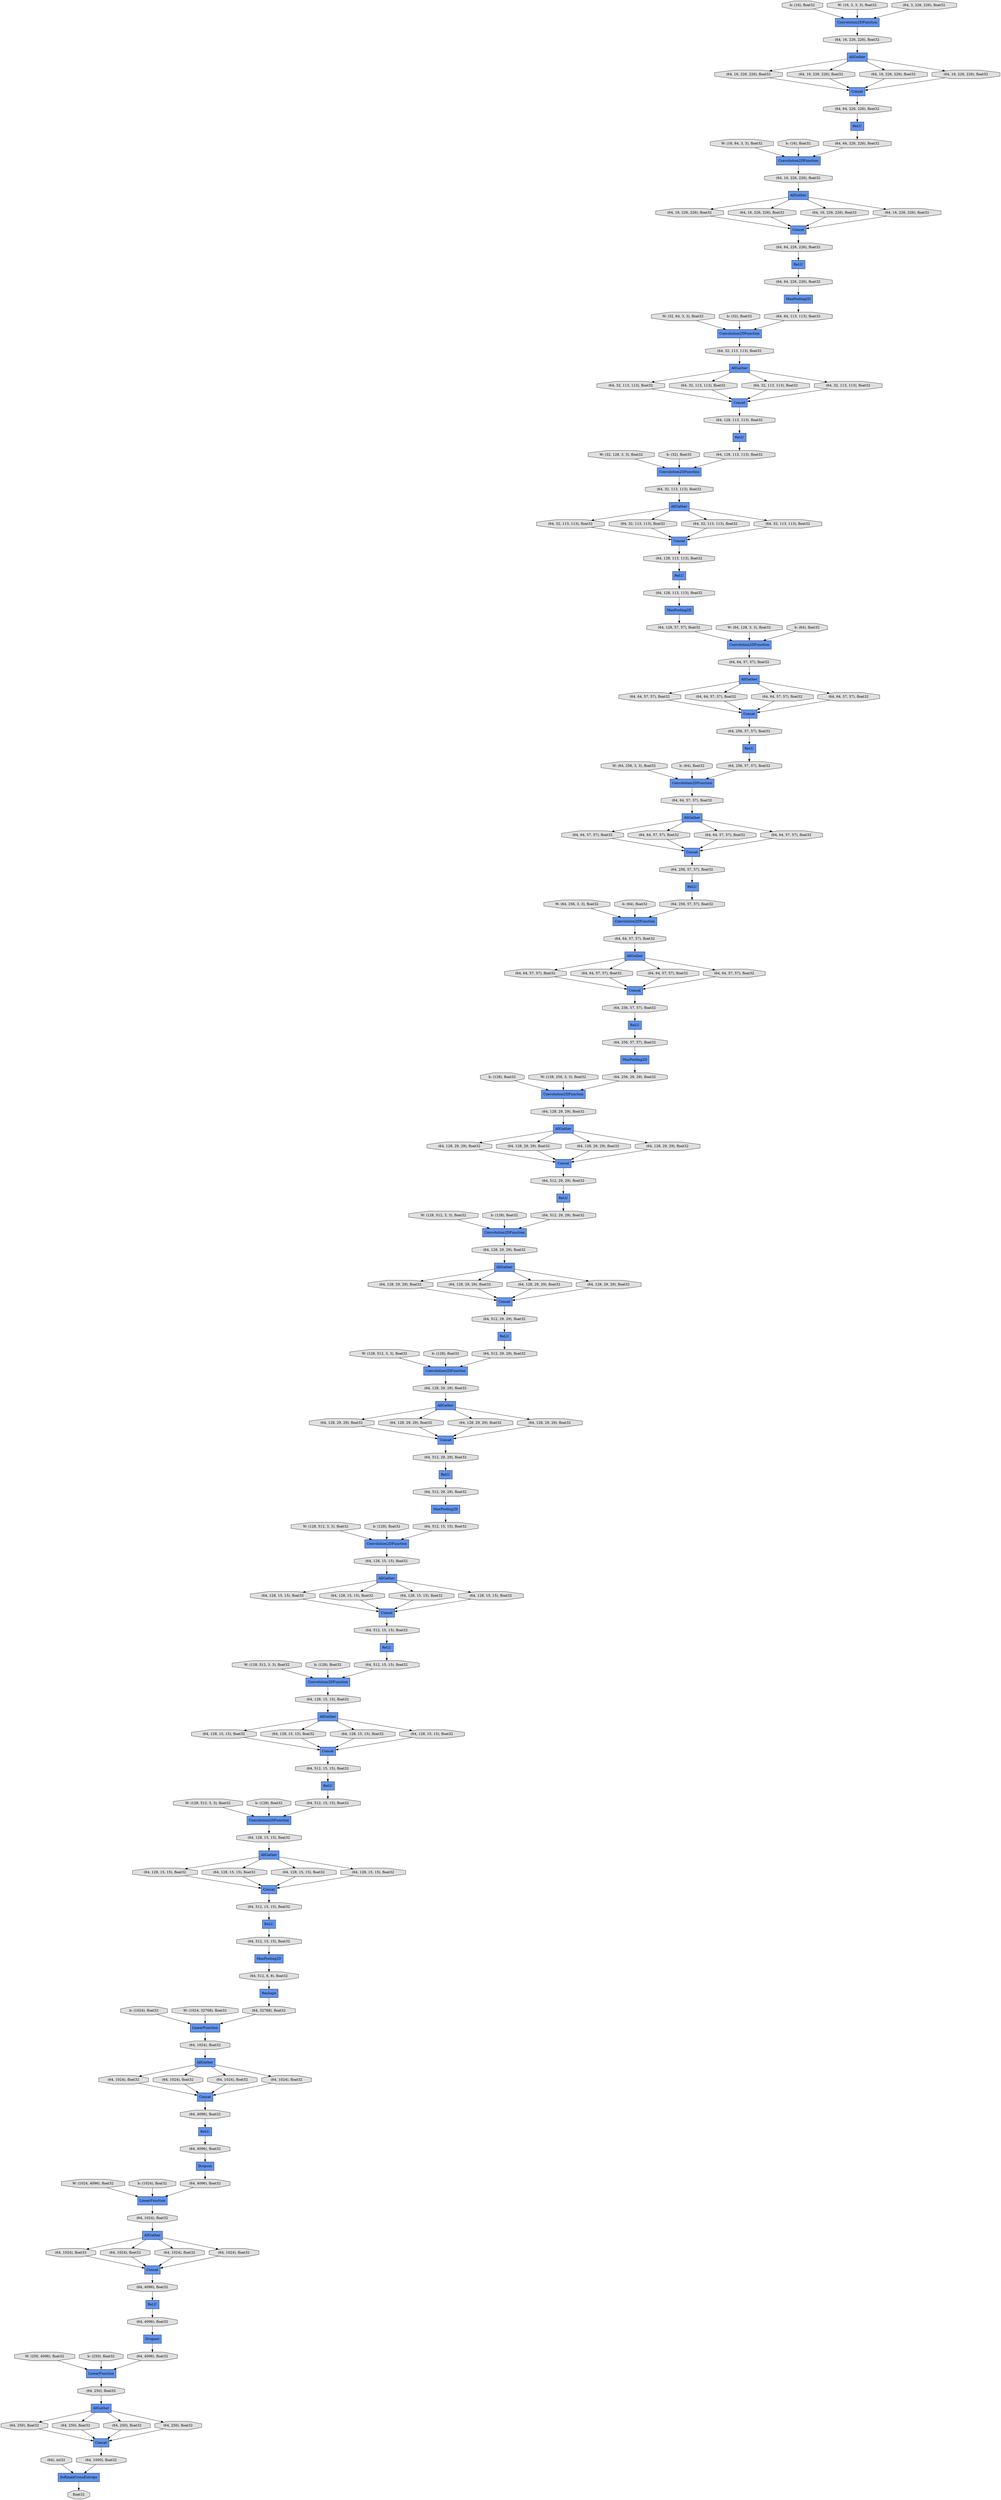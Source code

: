 digraph graphname{rankdir=TB;47280126066896 [label="(64, 64, 57, 57), float32",shape="octagon",fillcolor="#E0E0E0",style="filled"];47280130899920 [label="(64, 16, 226, 226), float32",shape="octagon",fillcolor="#E0E0E0",style="filled"];47280126067024 [label="AllGather",shape="record",fillcolor="#6495ED",style="filled"];47280126067280 [label="Concat",shape="record",fillcolor="#6495ED",style="filled"];47280126067472 [label="(64, 32, 113, 113), float32",shape="octagon",fillcolor="#E0E0E0",style="filled"];47280126067536 [label="Convolution2DFunction",shape="record",fillcolor="#6495ED",style="filled"];47280126067600 [label="(64, 32, 113, 113), float32",shape="octagon",fillcolor="#E0E0E0",style="filled"];47280126067792 [label="ReLU",shape="record",fillcolor="#6495ED",style="filled"];47280126067920 [label="Convolution2DFunction",shape="record",fillcolor="#6495ED",style="filled"];47278246282448 [label="b: (16), float32",shape="octagon",fillcolor="#E0E0E0",style="filled"];47280126068048 [label="(64, 128, 113, 113), float32",shape="octagon",fillcolor="#E0E0E0",style="filled"];47280126068112 [label="(64, 32, 113, 113), float32",shape="octagon",fillcolor="#E0E0E0",style="filled"];47280126038288 [label="Convolution2DFunction",shape="record",fillcolor="#6495ED",style="filled"];47280126068240 [label="(64, 128, 113, 113), float32",shape="octagon",fillcolor="#E0E0E0",style="filled"];47280126068304 [label="(64, 32, 113, 113), float32",shape="octagon",fillcolor="#E0E0E0",style="filled"];47280126068496 [label="Convolution2DFunction",shape="record",fillcolor="#6495ED",style="filled"];47280126068560 [label="ReLU",shape="record",fillcolor="#6495ED",style="filled"];47278277158800 [label="AllGather",shape="record",fillcolor="#6495ED",style="filled"];47280126068944 [label="(64, 256, 57, 57), float32",shape="octagon",fillcolor="#E0E0E0",style="filled"];47280126069008 [label="(64, 256, 57, 57), float32",shape="octagon",fillcolor="#E0E0E0",style="filled"];47280126069072 [label="(64, 128, 57, 57), float32",shape="octagon",fillcolor="#E0E0E0",style="filled"];47280126069136 [label="(64, 64, 57, 57), float32",shape="octagon",fillcolor="#E0E0E0",style="filled"];47280126069328 [label="(64, 64, 57, 57), float32",shape="octagon",fillcolor="#E0E0E0",style="filled"];47280126069456 [label="AllGather",shape="record",fillcolor="#6495ED",style="filled"];47280126069520 [label="Concat",shape="record",fillcolor="#6495ED",style="filled"];47280126069584 [label="Concat",shape="record",fillcolor="#6495ED",style="filled"];47278467699344 [label="W: (32, 64, 3, 3), float32",shape="octagon",fillcolor="#E0E0E0",style="filled"];47280126069648 [label="(64, 32, 113, 113), float32",shape="octagon",fillcolor="#E0E0E0",style="filled"];47280126069776 [label="(64, 64, 57, 57), float32",shape="octagon",fillcolor="#E0E0E0",style="filled"];47280126069840 [label="(64, 32, 113, 113), float32",shape="octagon",fillcolor="#E0E0E0",style="filled"];47280126069968 [label="(64, 64, 57, 57), float32",shape="octagon",fillcolor="#E0E0E0",style="filled"];47280126070160 [label="(64, 128, 113, 113), float32",shape="octagon",fillcolor="#E0E0E0",style="filled"];47278283148688 [label="W: (16, 3, 3, 3), float32",shape="octagon",fillcolor="#E0E0E0",style="filled"];47280126070608 [label="AllGather",shape="record",fillcolor="#6495ED",style="filled"];47280126070672 [label="(64, 64, 57, 57), float32",shape="octagon",fillcolor="#E0E0E0",style="filled"];47278283149264 [label="W: (16, 64, 3, 3), float32",shape="octagon",fillcolor="#E0E0E0",style="filled"];47280131117136 [label="(64, 4096), float32",shape="octagon",fillcolor="#E0E0E0",style="filled"];47280131084368 [label="(64, 128, 29, 29), float32",shape="octagon",fillcolor="#E0E0E0",style="filled"];47280131051600 [label="MaxPooling2D",shape="record",fillcolor="#6495ED",style="filled"];47280131174544 [label="(64, 250), float32",shape="octagon",fillcolor="#E0E0E0",style="filled"];47280131117200 [label="Reshape",shape="record",fillcolor="#6495ED",style="filled"];47280131084432 [label="AllGather",shape="record",fillcolor="#6495ED",style="filled"];47280131051664 [label="(64, 64, 57, 57), float32",shape="octagon",fillcolor="#E0E0E0",style="filled"];47280131084496 [label="(64, 512, 15, 15), float32",shape="octagon",fillcolor="#E0E0E0",style="filled"];47278467723472 [label="b: (128), float32",shape="octagon",fillcolor="#E0E0E0",style="filled"];47278271459600 [label="SoftmaxCrossEntropy",shape="record",fillcolor="#6495ED",style="filled"];47280131117328 [label="(64, 512, 15, 15), float32",shape="octagon",fillcolor="#E0E0E0",style="filled"];47280131084560 [label="(64, 128, 29, 29), float32",shape="octagon",fillcolor="#E0E0E0",style="filled"];47280131051792 [label="(64, 256, 57, 57), float32",shape="octagon",fillcolor="#E0E0E0",style="filled"];47280131117392 [label="ReLU",shape="record",fillcolor="#6495ED",style="filled"];47278467805520 [label="b: (1024), float32",shape="octagon",fillcolor="#E0E0E0",style="filled"];47280131084624 [label="(64, 512, 29, 29), float32",shape="octagon",fillcolor="#E0E0E0",style="filled"];47280131051856 [label="(64, 64, 57, 57), float32",shape="octagon",fillcolor="#E0E0E0",style="filled"];47280131174800 [label="(64, 250), float32",shape="octagon",fillcolor="#E0E0E0",style="filled"];47280131117456 [label="Concat",shape="record",fillcolor="#6495ED",style="filled"];47280131051920 [label="(64, 64, 57, 57), float32",shape="octagon",fillcolor="#E0E0E0",style="filled"];47280126103952 [label="(64, 64, 226, 226), float32",shape="octagon",fillcolor="#E0E0E0",style="filled"];47280131117520 [label="(64, 512, 8, 8), float32",shape="octagon",fillcolor="#E0E0E0",style="filled"];47278467699024 [label="b: (16), float32",shape="octagon",fillcolor="#E0E0E0",style="filled"];47280131117584 [label="(64, 32768), float32",shape="octagon",fillcolor="#E0E0E0",style="filled"];47280131084816 [label="(64, 128, 29, 29), float32",shape="octagon",fillcolor="#E0E0E0",style="filled"];47278467723792 [label="W: (128, 512, 3, 3), float32",shape="octagon",fillcolor="#E0E0E0",style="filled"];47280131052048 [label="(64, 256, 57, 57), float32",shape="octagon",fillcolor="#E0E0E0",style="filled"];47280131117648 [label="(64, 4096), float32",shape="octagon",fillcolor="#E0E0E0",style="filled"];47280131052112 [label="(64, 256, 57, 57), float32",shape="octagon",fillcolor="#E0E0E0",style="filled"];47280126104080 [label="(64, 16, 226, 226), float32",shape="octagon",fillcolor="#E0E0E0",style="filled"];47280131117712 [label="(64, 1024), float32",shape="octagon",fillcolor="#E0E0E0",style="filled"];47280131084944 [label="(64, 512, 29, 29), float32",shape="octagon",fillcolor="#E0E0E0",style="filled"];47280131052176 [label="ReLU",shape="record",fillcolor="#6495ED",style="filled"];47280126104208 [label="Concat",shape="record",fillcolor="#6495ED",style="filled"];47278467805904 [label="W: (1024, 4096), float32",shape="octagon",fillcolor="#E0E0E0",style="filled"];47278267560656 [label="AllGather",shape="record",fillcolor="#6495ED",style="filled"];47280131085008 [label="Concat",shape="record",fillcolor="#6495ED",style="filled"];47280131055504 [label="MaxPooling2D",shape="record",fillcolor="#6495ED",style="filled"];47280131175184 [label="(64, 1000), float32",shape="octagon",fillcolor="#E0E0E0",style="filled"];47280131085072 [label="(64, 512, 15, 15), float32",shape="octagon",fillcolor="#E0E0E0",style="filled"];47280131052240 [label="(64, 256, 29, 29), float32",shape="octagon",fillcolor="#E0E0E0",style="filled"];47280131052304 [label="(64, 64, 57, 57), float32",shape="octagon",fillcolor="#E0E0E0",style="filled"];47280131052368 [label="Convolution2DFunction",shape="record",fillcolor="#6495ED",style="filled"];47280126104272 [label="(64, 32, 113, 113), float32",shape="octagon",fillcolor="#E0E0E0",style="filled"];47280126038864 [label="(64, 16, 226, 226), float32",shape="octagon",fillcolor="#E0E0E0",style="filled"];47280131117968 [label="(64, 1024), float32",shape="octagon",fillcolor="#E0E0E0",style="filled"];47280131085200 [label="(64, 128, 29, 29), float32",shape="octagon",fillcolor="#E0E0E0",style="filled"];47278467724176 [label="b: (128), float32",shape="octagon",fillcolor="#E0E0E0",style="filled"];47280131052432 [label="(64, 64, 57, 57), float32",shape="octagon",fillcolor="#E0E0E0",style="filled"];47280131052496 [label="(64, 64, 57, 57), float32",shape="octagon",fillcolor="#E0E0E0",style="filled"];47280126104464 [label="MaxPooling2D",shape="record",fillcolor="#6495ED",style="filled"];47278467699664 [label="b: (32), float32",shape="octagon",fillcolor="#E0E0E0",style="filled"];47280126038992 [label="Convolution2DFunction",shape="record",fillcolor="#6495ED",style="filled"];47280131118096 [label="LinearFunction",shape="record",fillcolor="#6495ED",style="filled"];47278467806224 [label="b: (1024), float32",shape="octagon",fillcolor="#E0E0E0",style="filled"];47280131085328 [label="(64, 128, 29, 29), float32",shape="octagon",fillcolor="#E0E0E0",style="filled"];47280131052560 [label="(64, 64, 57, 57), float32",shape="octagon",fillcolor="#E0E0E0",style="filled"];47280131118160 [label="(64, 1024), float32",shape="octagon",fillcolor="#E0E0E0",style="filled"];47280131085392 [label="(64, 128, 15, 15), float32",shape="octagon",fillcolor="#E0E0E0",style="filled"];47280126104656 [label="ReLU",shape="record",fillcolor="#6495ED",style="filled"];47280131085456 [label="ReLU",shape="record",fillcolor="#6495ED",style="filled"];47278467724496 [label="W: (128, 512, 3, 3), float32",shape="octagon",fillcolor="#E0E0E0",style="filled"];47280126104784 [label="(64, 16, 226, 226), float32",shape="octagon",fillcolor="#E0E0E0",style="filled"];47280130897104 [label="(64, 16, 226, 226), float32",shape="octagon",fillcolor="#E0E0E0",style="filled"];47280131175696 [label="float32",shape="octagon",fillcolor="#E0E0E0",style="filled"];47280131085584 [label="(64, 128, 15, 15), float32",shape="octagon",fillcolor="#E0E0E0",style="filled"];47280131052816 [label="(64, 64, 57, 57), float32",shape="octagon",fillcolor="#E0E0E0",style="filled"];47278467699984 [label="W: (32, 128, 3, 3), float32",shape="octagon",fillcolor="#E0E0E0",style="filled"];47278467806544 [label="W: (250, 4096), float32",shape="octagon",fillcolor="#E0E0E0",style="filled"];47280131085648 [label="(64, 128, 15, 15), float32",shape="octagon",fillcolor="#E0E0E0",style="filled"];47280131052880 [label="Concat",shape="record",fillcolor="#6495ED",style="filled"];47280126104912 [label="AllGather",shape="record",fillcolor="#6495ED",style="filled"];47280131118480 [label="Dropout",shape="record",fillcolor="#6495ED",style="filled"];47280131052944 [label="(64, 256, 57, 57), float32",shape="octagon",fillcolor="#E0E0E0",style="filled"];47280126104976 [label="(64, 32, 113, 113), float32",shape="octagon",fillcolor="#E0E0E0",style="filled"];47280131118544 [label="(64, 1024), float32",shape="octagon",fillcolor="#E0E0E0",style="filled"];47280131053008 [label="AllGather",shape="record",fillcolor="#6495ED",style="filled"];47280126105040 [label="Convolution2DFunction",shape="record",fillcolor="#6495ED",style="filled"];47280131118608 [label="Dropout",shape="record",fillcolor="#6495ED",style="filled"];47280131085840 [label="Convolution2DFunction",shape="record",fillcolor="#6495ED",style="filled"];47280131053072 [label="(64, 512, 29, 29), float32",shape="octagon",fillcolor="#E0E0E0",style="filled"];47280126105104 [label="ReLU",shape="record",fillcolor="#6495ED",style="filled"];47280131085904 [label="(64, 128, 15, 15), float32",shape="octagon",fillcolor="#E0E0E0",style="filled"];47278467724880 [label="b: (128), float32",shape="octagon",fillcolor="#E0E0E0",style="filled"];47278467700304 [label="b: (32), float32",shape="octagon",fillcolor="#E0E0E0",style="filled"];47280131118736 [label="(64, 1024), float32",shape="octagon",fillcolor="#E0E0E0",style="filled"];47280131053200 [label="(64, 128, 29, 29), float32",shape="octagon",fillcolor="#E0E0E0",style="filled"];47278467806928 [label="b: (250), float32",shape="octagon",fillcolor="#E0E0E0",style="filled"];47280131053264 [label="(64, 64, 57, 57), float32",shape="octagon",fillcolor="#E0E0E0",style="filled"];47280126105296 [label="(64, 128, 113, 113), float32",shape="octagon",fillcolor="#E0E0E0",style="filled"];47280131118864 [label="Concat",shape="record",fillcolor="#6495ED",style="filled"];47280131118928 [label="(64, 4096), float32",shape="octagon",fillcolor="#E0E0E0",style="filled"];47280131118992 [label="(64, 4096), float32",shape="octagon",fillcolor="#E0E0E0",style="filled"];47278467725200 [label="W: (128, 512, 3, 3), float32",shape="octagon",fillcolor="#E0E0E0",style="filled"];47280131053456 [label="ReLU",shape="record",fillcolor="#6495ED",style="filled"];47278467700624 [label="W: (64, 128, 3, 3), float32",shape="octagon",fillcolor="#E0E0E0",style="filled"];47280131119056 [label="AllGather",shape="record",fillcolor="#6495ED",style="filled"];47280131086288 [label="(64, 128, 15, 15), float32",shape="octagon",fillcolor="#E0E0E0",style="filled"];47280126105552 [label="(64, 32, 113, 113), float32",shape="octagon",fillcolor="#E0E0E0",style="filled"];47280131086352 [label="(64, 128, 15, 15), float32",shape="octagon",fillcolor="#E0E0E0",style="filled"];47280131053584 [label="(64, 128, 29, 29), float32",shape="octagon",fillcolor="#E0E0E0",style="filled"];47280126105616 [label="(64, 64, 113, 113), float32",shape="octagon",fillcolor="#E0E0E0",style="filled"];47280131053648 [label="(64, 128, 29, 29), float32",shape="octagon",fillcolor="#E0E0E0",style="filled"];47280131119248 [label="(64, 1024), float32",shape="octagon",fillcolor="#E0E0E0",style="filled"];47280131086480 [label="Convolution2DFunction",shape="record",fillcolor="#6495ED",style="filled"];47280131086544 [label="(64, 512, 15, 15), float32",shape="octagon",fillcolor="#E0E0E0",style="filled"];47278467700944 [label="b: (64), float32",shape="octagon",fillcolor="#E0E0E0",style="filled"];47280131086608 [label="Concat",shape="record",fillcolor="#6495ED",style="filled"];47278467725584 [label="b: (128), float32",shape="octagon",fillcolor="#E0E0E0",style="filled"];47280131053840 [label="(64, 512, 29, 29), float32",shape="octagon",fillcolor="#E0E0E0",style="filled"];47280130899856 [label="Convolution2DFunction",shape="record",fillcolor="#6495ED",style="filled"];47280131086672 [label="ReLU",shape="record",fillcolor="#6495ED",style="filled"];47280131053904 [label="(64, 128, 29, 29), float32",shape="octagon",fillcolor="#E0E0E0",style="filled"];47280126105936 [label="(64, 32, 113, 113), float32",shape="octagon",fillcolor="#E0E0E0",style="filled"];47278467946768 [label="ReLU",shape="record",fillcolor="#6495ED",style="filled"];47280131086736 [label="(64, 512, 15, 15), float32",shape="octagon",fillcolor="#E0E0E0",style="filled"];47280131119568 [label="(64, 4096), float32",shape="octagon",fillcolor="#E0E0E0",style="filled"];47280131086800 [label="AllGather",shape="record",fillcolor="#6495ED",style="filled"];47280131119632 [label="ReLU",shape="record",fillcolor="#6495ED",style="filled"];47278467947024 [label="LinearFunction",shape="record",fillcolor="#6495ED",style="filled"];47278467701264 [label="W: (64, 256, 3, 3), float32",shape="octagon",fillcolor="#E0E0E0",style="filled"];47280131086928 [label="(64, 128, 15, 15), float32",shape="octagon",fillcolor="#E0E0E0",style="filled"];47278467725904 [label="W: (128, 512, 3, 3), float32",shape="octagon",fillcolor="#E0E0E0",style="filled"];47280131119760 [label="(64, 1024), float32",shape="octagon",fillcolor="#E0E0E0",style="filled"];47280131086992 [label="(64, 128, 15, 15), float32",shape="octagon",fillcolor="#E0E0E0",style="filled"];47280126040720 [label="AllGather",shape="record",fillcolor="#6495ED",style="filled"];47280131087056 [label="(64, 512, 15, 15), float32",shape="octagon",fillcolor="#E0E0E0",style="filled"];47280131054288 [label="(64, 128, 29, 29), float32",shape="octagon",fillcolor="#E0E0E0",style="filled"];47280130898640 [label="Concat",shape="record",fillcolor="#6495ED",style="filled"];47280126040784 [label="Concat",shape="record",fillcolor="#6495ED",style="filled"];47280131119888 [label="(64, 1024), float32",shape="octagon",fillcolor="#E0E0E0",style="filled"];47280131087120 [label="(64, 128, 15, 15), float32",shape="octagon",fillcolor="#E0E0E0",style="filled"];47280131054352 [label="(64, 128, 29, 29), float32",shape="octagon",fillcolor="#E0E0E0",style="filled"];47280130898704 [label="Concat",shape="record",fillcolor="#6495ED",style="filled"];47280131119952 [label="(64, 1024), float32",shape="octagon",fillcolor="#E0E0E0",style="filled"];47280131087184 [label="(64, 128, 15, 15), float32",shape="octagon",fillcolor="#E0E0E0",style="filled"];47278467701584 [label="b: (64), float32",shape="octagon",fillcolor="#E0E0E0",style="filled"];47280130898768 [label="ReLU",shape="record",fillcolor="#6495ED",style="filled"];47280131054480 [label="Convolution2DFunction",shape="record",fillcolor="#6495ED",style="filled"];47280131120080 [label="(64, 4096), float32",shape="octagon",fillcolor="#E0E0E0",style="filled"];47280131087312 [label="(64, 512, 15, 15), float32",shape="octagon",fillcolor="#E0E0E0",style="filled"];47278467726288 [label="b: (128), float32",shape="octagon",fillcolor="#E0E0E0",style="filled"];47280131054544 [label="(64, 512, 29, 29), float32",shape="octagon",fillcolor="#E0E0E0",style="filled"];47280131120144 [label="AllGather",shape="record",fillcolor="#6495ED",style="filled"];47280131087376 [label="AllGather",shape="record",fillcolor="#6495ED",style="filled"];47280131054608 [label="Concat",shape="record",fillcolor="#6495ED",style="filled"];47280130898896 [label="(64, 64, 226, 226), float32",shape="octagon",fillcolor="#E0E0E0",style="filled"];47280131087440 [label="ReLU",shape="record",fillcolor="#6495ED",style="filled"];47280131054672 [label="ReLU",shape="record",fillcolor="#6495ED",style="filled"];47280130899024 [label="(64, 16, 226, 226), float32",shape="octagon",fillcolor="#E0E0E0",style="filled"];47280131120272 [label="LinearFunction",shape="record",fillcolor="#6495ED",style="filled"];47280131087504 [label="MaxPooling2D",shape="record",fillcolor="#6495ED",style="filled"];47280131054736 [label="(64, 512, 29, 29), float32",shape="octagon",fillcolor="#E0E0E0",style="filled"];47278467701904 [label="W: (64, 256, 3, 3), float32",shape="octagon",fillcolor="#E0E0E0",style="filled"];47280131087568 [label="(64, 128, 15, 15), float32",shape="octagon",fillcolor="#E0E0E0",style="filled"];47280131054800 [label="AllGather",shape="record",fillcolor="#6495ED",style="filled"];47280130899152 [label="(64, 16, 226, 226), float32",shape="octagon",fillcolor="#E0E0E0",style="filled"];47280130899088 [label="(64, 16, 226, 226), float32",shape="octagon",fillcolor="#E0E0E0",style="filled"];47280131120400 [label="(64, 1024), float32",shape="octagon",fillcolor="#E0E0E0",style="filled"];47278467726608 [label="W: (128, 512, 3, 3), float32",shape="octagon",fillcolor="#E0E0E0",style="filled"];47280131087632 [label="(64, 128, 15, 15), float32",shape="octagon",fillcolor="#E0E0E0",style="filled"];47280131054864 [label="Convolution2DFunction",shape="record",fillcolor="#6495ED",style="filled"];47280131120464 [label="(64), int32",shape="octagon",fillcolor="#E0E0E0",style="filled"];47280131087696 [label="(64, 128, 15, 15), float32",shape="octagon",fillcolor="#E0E0E0",style="filled"];47280131054928 [label="(64, 128, 29, 29), float32",shape="octagon",fillcolor="#E0E0E0",style="filled"];47280131054992 [label="Convolution2DFunction",shape="record",fillcolor="#6495ED",style="filled"];47280131120592 [label="(64, 250), float32",shape="octagon",fillcolor="#E0E0E0",style="filled"];47280131055056 [label="AllGather",shape="record",fillcolor="#6495ED",style="filled"];47278467702224 [label="b: (64), float32",shape="octagon",fillcolor="#E0E0E0",style="filled"];47280130899408 [label="(64, 64, 226, 226), float32",shape="octagon",fillcolor="#E0E0E0",style="filled"];47280131120656 [label="Concat",shape="record",fillcolor="#6495ED",style="filled"];47280131087888 [label="Concat",shape="record",fillcolor="#6495ED",style="filled"];47280131055120 [label="(64, 128, 29, 29), float32",shape="octagon",fillcolor="#E0E0E0",style="filled"];47280131055184 [label="(64, 128, 29, 29), float32",shape="octagon",fillcolor="#E0E0E0",style="filled"];47280131088016 [label="(64, 128, 15, 15), float32",shape="octagon",fillcolor="#E0E0E0",style="filled"];47278467726992 [label="b: (128), float32",shape="octagon",fillcolor="#E0E0E0",style="filled"];47280131055248 [label="Concat",shape="record",fillcolor="#6495ED",style="filled"];47280130899600 [label="(64, 16, 226, 226), float32",shape="octagon",fillcolor="#E0E0E0",style="filled"];47280131120848 [label="(64, 250), float32",shape="octagon",fillcolor="#E0E0E0",style="filled"];47280131088080 [label="(64, 128, 15, 15), float32",shape="octagon",fillcolor="#E0E0E0",style="filled"];47280130899664 [label="(64, 64, 226, 226), float32",shape="octagon",fillcolor="#E0E0E0",style="filled"];47280126041808 [label="(64, 3, 226, 226), float32",shape="octagon",fillcolor="#E0E0E0",style="filled"];47278467702544 [label="W: (128, 256, 3, 3), float32",shape="octagon",fillcolor="#E0E0E0",style="filled"];47280130899728 [label="AllGather",shape="record",fillcolor="#6495ED",style="filled"];47280126041872 [label="(64, 16, 226, 226), float32",shape="octagon",fillcolor="#E0E0E0",style="filled"];47280131120976 [label="(64, 250), float32",shape="octagon",fillcolor="#E0E0E0",style="filled"];47280131055440 [label="ReLU",shape="record",fillcolor="#6495ED",style="filled"];47280126041936 [label="MaxPooling2D",shape="record",fillcolor="#6495ED",style="filled"];47278467727248 [label="W: (1024, 32768), float32",shape="octagon",fillcolor="#E0E0E0",style="filled"];47280131055568 [label="(64, 128, 29, 29), float32",shape="octagon",fillcolor="#E0E0E0",style="filled"];47280131086800 -> 47280131087632;47280131055056 -> 47280131084560;47280131118864 -> 47280131120080;47278467699984 -> 47280126105040;47280131085904 -> 47280131085008;47280131054800 -> 47280131055184;47278467724176 -> 47280131054480;47280126067024 -> 47280131052496;47280131120272 -> 47280131120592;47278467727248 -> 47278467947024;47280131086288 -> 47280131085008;47280126103952 -> 47280130898768;47280131175184 -> 47278271459600;47280126070608 -> 47280131052432;47280131087696 -> 47280131087376;47280131054928 -> 47280131054608;47278467701264 -> 47280126067920;47278467726608 -> 47280131085840;47280131053264 -> 47280126067280;47280126068944 -> 47280126067792;47280131120080 -> 47280131119632;47280131085328 -> 47280131055248;47280131054480 -> 47280131053584;47280126104912 -> 47280126069840;47280131051920 -> 47280126069584;47280126069968 -> 47280126070608;47278277158800 -> 47280130899600;47278467805904 -> 47280131118096;47280131086544 -> 47280131085840;47280131054864 -> 47280131085392;47280131084624 -> 47280131055504;47280126040720 -> 47280130899152;47280126040784 -> 47280130899664;47278467805520 -> 47278467947024;47280131085584 -> 47280131086800;47280131054992 -> 47280131084368;47280131051664 -> 47280126069584;47280131054608 -> 47280131053840;47278467946768 -> 47280130899408;47280131055504 -> 47280131084496;47280131052560 -> 47280126067280;47280131087056 -> 47280131087504;47278467700624 -> 47280126067536;47280130897104 -> 47280126040720;47280126041872 -> 47280126040784;47280131120400 -> 47280131118864;47280131117712 -> 47278267560656;47280131053008 -> 47280131054352;47278467723792 -> 47280131054480;47278283149264 -> 47280126038992;47280126104656 -> 47280126105296;47280130899664 -> 47278467946768;47280131086480 -> 47280131085584;47280126070160 -> 47280126105104;47280131117648 -> 47280131118096;47280131118608 -> 47280131119568;47280126069520 -> 47280126068944;47280126105040 -> 47280126069648;47280131119888 -> 47280131118864;47278467701584 -> 47280126067920;47280126104208 -> 47280126070160;47280130898640 -> 47280126068048;47280131117328 -> 47280131087440;47280131087568 -> 47280131087888;47280131054800 -> 47280131055120;47278277158800 -> 47280130899920;47278467725200 -> 47280131054864;47280126104272 -> 47280130898640;47280126040720 -> 47280126104080;47280126067792 -> 47280126069008;47280126069328 -> 47280126069520;47280131120656 -> 47280131175184;47280126068304 -> 47280130898640;47278467806544 -> 47280131120272;47280131055056 -> 47280131084816;47280131052880 -> 47280131054736;47280126067280 -> 47280131052944;47280126105552 -> 47280130898640;47280131052432 -> 47280126069584;47280126069008 -> 47280126067920;47280131054800 -> 47280131054928;47280126068112 -> 47280126104208;47278277158800 -> 47280130899088;47280131085840 -> 47280131087696;47278467702224 -> 47280126068496;47280126069840 -> 47280126104208;47278283148688 -> 47280126038288;47280131120976 -> 47280131120656;47278267560656 -> 47280131117968;47280131087376 -> 47280131087120;47280126069776 -> 47280126069520;47280131117392 -> 47280131117136;47280131087376 -> 47280131088016;47280126068048 -> 47280126104656;47280130898704 -> 47280126103952;47280131120464 -> 47278271459600;47280131054544 -> 47280131054992;47280130899856 -> 47280126105936;47278467725584 -> 47280131054864;47280131054736 -> 47280131053456;47280126067600 -> 47280126104208;47280126104912 -> 47280126067600;47280126040720 -> 47280126104784;47280130899088 -> 47280126040784;47280126105616 -> 47280130899856;47280131087376 -> 47280131087568;47280131085008 -> 47280131086736;47280130898896 -> 47280126041936;47280131087504 -> 47280131117520;47280131084496 -> 47280131054864;47280131052368 -> 47280131053200;47280126069136 -> 47280126069456;47278467701904 -> 47280126068496;47280126105296 -> 47280126105040;47280131084432 -> 47280131085904;47280130899728 -> 47280126104272;47280131055120 -> 47280131054608;47280131119056 -> 47280131120400;47280131052816 -> 47280126067280;47280131120144 -> 47280131174800;47280131086928 -> 47280131086608;47280131086800 -> 47280131086992;47280126069456 -> 47280126070672;47280131087888 -> 47280131117328;47280131117136 -> 47280131118480;47280126041808 -> 47280126038288;47280126104464 -> 47280126069072;47280131053840 -> 47280131054672;47280131052048 -> 47280126068560;47280131088016 -> 47280131087888;47280131084432 -> 47280131086352;47280126067920 -> 47280126069968;47280130899408 -> 47280126038992;47280131119056 -> 47280131119760;47280131053584 -> 47280131054800;47278467699024 -> 47280126038992;47280130898768 -> 47280130898896;47280131120144 -> 47280131174544;47280131118096 -> 47280131119248;47278267560656 -> 47280131118544;47280131053648 -> 47280131052880;47280131087184 -> 47280131086608;47280130899920 -> 47280126040784;47280131052240 -> 47280131052368;47280131051792 -> 47280126068496;47280131117200 -> 47280131117584;47280126069456 -> 47280126066896;47280126068240 -> 47280126104464;47278277158800 -> 47280126041872;47280131120144 -> 47280131120848;47280131118480 -> 47280131117648;47280131087376 -> 47280131088080;47280126069584 -> 47280131052048;47280131086800 -> 47280131087184;47280131053200 -> 47280131053008;47280126066896 -> 47280126069520;47280131053008 -> 47280131054288;47280131119952 -> 47280131118864;47280131055184 -> 47280131054608;47280126067024 -> 47280131052816;47280126070608 -> 47280131052304;47278467806224 -> 47280131118096;47280131087632 -> 47280131086608;47280131086736 -> 47280131085456;47278467723472 -> 47280131052368;47280126069456 -> 47280126069776;47280126069648 -> 47280126104912;47280131053904 -> 47280131052880;47280131052112 -> 47280131051600;47280131119568 -> 47280131120272;47280131119056 -> 47280131119952;47280126104080 -> 47280130898704;47280131054352 -> 47280131052880;47278246282448 -> 47280126038288;47280131084816 -> 47280131055248;47280131054800 -> 47280131055568;47280126068560 -> 47280131051792;47280126040720 -> 47280130899024;47280131086800 -> 47280131086928;47280131120848 -> 47280131120656;47280131088080 -> 47280131087888;47280131055440 -> 47280131084624;47280131084432 -> 47280131085648;47280131084944 -> 47280131055440;47280126067024 -> 47280131052560;47280130899024 -> 47280130898704;47280131051600 -> 47280131052240;47280131119248 -> 47280131119056;47280131055056 -> 47280131085328;47280126104784 -> 47280130898704;47280126038992 -> 47280130897104;47280131055056 -> 47280131085200;47280131052176 -> 47280131052112;47280131117584 -> 47278467947024;47280131085648 -> 47280131085008;47280131085200 -> 47280131055248;47280131054288 -> 47280131052880;47280131119632 -> 47280131118928;47280126067024 -> 47280131053264;47280126067536 -> 47280126069136;47280126105104 -> 47280126068240;47278467726992 -> 47280131085840;47280131085072 -> 47280131086480;47280131084560 -> 47280131055248;47280131051856 -> 47280126067024;47280131117520 -> 47280131117200;47280130899728 -> 47280126068304;47280126041936 -> 47280126105616;47280131053008 -> 47280131053904;47280131084368 -> 47280131055056;47280131055568 -> 47280131054608;47280126104976 -> 47280130898640;47278467947024 -> 47280131117712;47280131085456 -> 47280131085072;47278467806928 -> 47280131120272;47280131118544 -> 47280131117456;47280131086672 -> 47280131086544;47280131052944 -> 47280131052176;47278467725904 -> 47280131086480;47280130899600 -> 47280126040784;47280126038864 -> 47278277158800;47280131053072 -> 47280131054480;47280126069072 -> 47280126067536;47280126067472 -> 47280126104208;47280131118928 -> 47280131118608;47278467726288 -> 47280131086480;47280131086352 -> 47280131085008;47278467724496 -> 47280131054992;47280131087440 -> 47280131087056;47280131055248 -> 47280131084944;47280131052304 -> 47280126069584;47280131174800 -> 47280131120656;47280130899728 -> 47280126104976;47280131118992 -> 47280131117392;47278267560656 -> 47280131118736;47278271459600 -> 47280131175696;47280131053008 -> 47280131053648;47280131052496 -> 47280126067280;47278467700944 -> 47280126067536;47280131119056 -> 47280131119888;47280131085392 -> 47280131084432;47280126070608 -> 47280131051920;47280130899728 -> 47280126105552;47278267560656 -> 47280131118160;47280131087120 -> 47280131087888;47278467724880 -> 47280131054992;47280126068496 -> 47280131051856;47280126038288 -> 47280126038864;47280131086992 -> 47280131086608;47280131053456 -> 47280131053072;47280126104912 -> 47280126067472;47280126105936 -> 47280130899728;47278467699664 -> 47280130899856;47280131054672 -> 47280131054544;47278467700304 -> 47280126105040;47278467699344 -> 47280130899856;47280131120144 -> 47280131120976;47280126104912 -> 47280126068112;47280131174544 -> 47280131120656;47280126070672 -> 47280126069520;47280131086608 -> 47280131087312;47280131117456 -> 47280131118992;47280131117968 -> 47280131117456;47280131087312 -> 47280131086672;47280126069456 -> 47280126069328;47280131120592 -> 47280131120144;47280131118160 -> 47280131117456;47280131084432 -> 47280131086288;47278467702544 -> 47280131052368;47280131119760 -> 47280131118864;47280126070608 -> 47280131051664;47280130899152 -> 47280130898704;47280131118736 -> 47280131117456;}